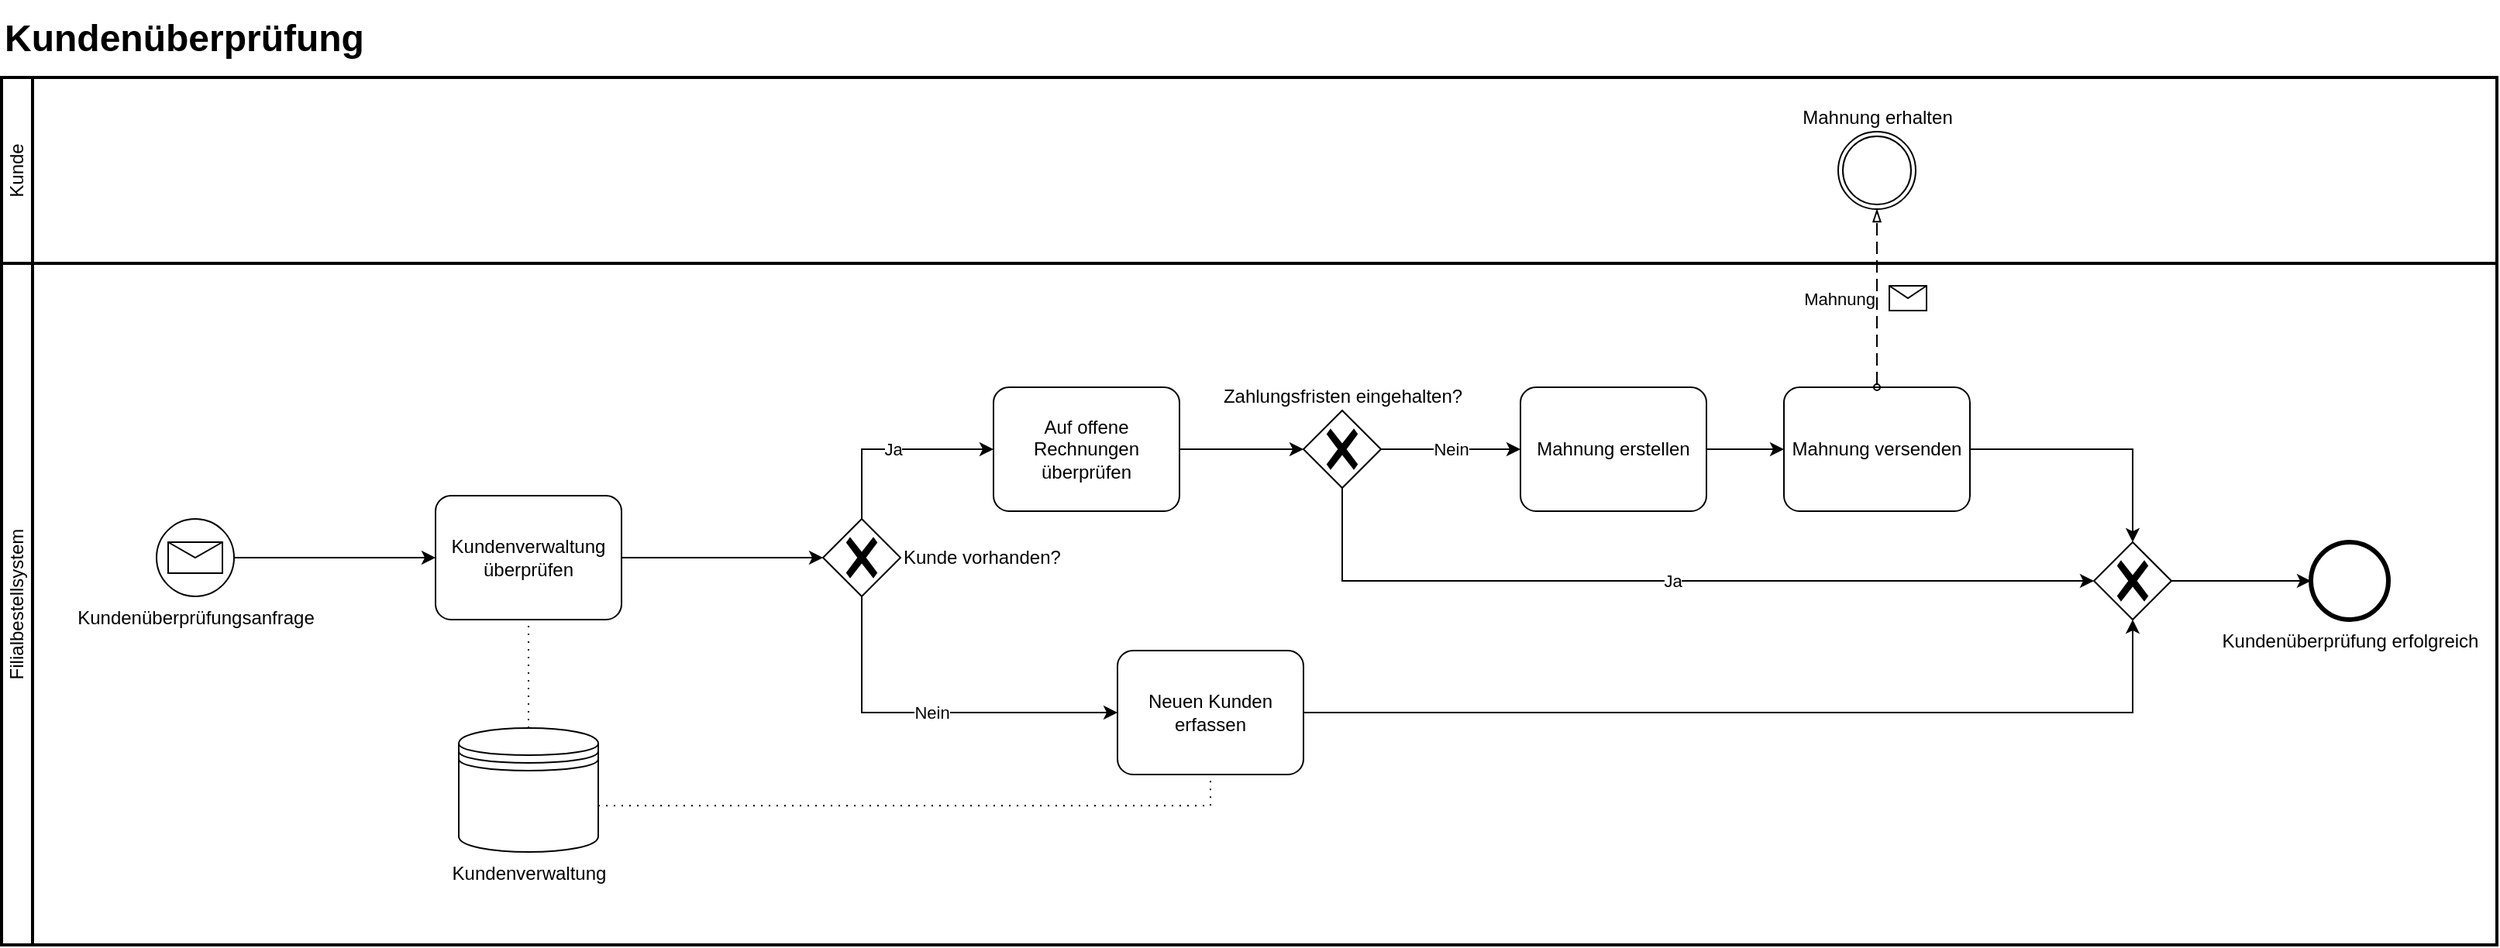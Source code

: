 <mxfile version="23.1.5" type="device">
  <diagram name="Page-1" id="pnlFRyn60osfM0PF8VOx">
    <mxGraphModel dx="840" dy="-672" grid="1" gridSize="10" guides="1" tooltips="1" connect="1" arrows="1" fold="1" page="1" pageScale="1" pageWidth="827" pageHeight="1169" math="0" shadow="0">
      <root>
        <mxCell id="0" />
        <mxCell id="1" parent="0" />
        <mxCell id="eZnP4Uk4l6eKZ4eKyyhh-1" value="Filialbestellsystem" style="swimlane;html=1;startSize=20;fontStyle=0;collapsible=0;horizontal=0;swimlaneLine=1;swimlaneFillColor=#ffffff;strokeWidth=2;whiteSpace=wrap;" parent="1" vertex="1">
          <mxGeometry x="60" y="1370" width="1610" height="440" as="geometry" />
        </mxCell>
        <mxCell id="eZnP4Uk4l6eKZ4eKyyhh-2" value="Kunde vorhanden?" style="points=[[0.25,0.25,0],[0.5,0,0],[0.75,0.25,0],[1,0.5,0],[0.75,0.75,0],[0.5,1,0],[0.25,0.75,0],[0,0.5,0]];shape=mxgraph.bpmn.gateway2;html=1;verticalLabelPosition=middle;labelBackgroundColor=#ffffff;verticalAlign=middle;align=left;perimeter=rhombusPerimeter;outlineConnect=0;outline=none;symbol=none;gwType=exclusive;labelPosition=right;" parent="eZnP4Uk4l6eKZ4eKyyhh-1" vertex="1">
          <mxGeometry x="530" y="165" width="50" height="50" as="geometry" />
        </mxCell>
        <mxCell id="eZnP4Uk4l6eKZ4eKyyhh-3" value="Neuen Kunden erfassen" style="points=[[0.25,0,0],[0.5,0,0],[0.75,0,0],[1,0.25,0],[1,0.5,0],[1,0.75,0],[0.75,1,0],[0.5,1,0],[0.25,1,0],[0,0.75,0],[0,0.5,0],[0,0.25,0]];shape=mxgraph.bpmn.task;whiteSpace=wrap;rectStyle=rounded;size=10;html=1;container=1;expand=0;collapsible=0;taskMarker=abstract;" parent="eZnP4Uk4l6eKZ4eKyyhh-1" vertex="1">
          <mxGeometry x="720" y="250" width="120" height="80" as="geometry" />
        </mxCell>
        <mxCell id="eZnP4Uk4l6eKZ4eKyyhh-4" value="Nein" style="edgeStyle=orthogonalEdgeStyle;rounded=0;orthogonalLoop=1;jettySize=auto;html=1;exitX=0.5;exitY=1;exitDx=0;exitDy=0;exitPerimeter=0;entryX=0;entryY=0.5;entryDx=0;entryDy=0;entryPerimeter=0;" parent="eZnP4Uk4l6eKZ4eKyyhh-1" source="eZnP4Uk4l6eKZ4eKyyhh-2" target="eZnP4Uk4l6eKZ4eKyyhh-3" edge="1">
          <mxGeometry relative="1" as="geometry" />
        </mxCell>
        <mxCell id="eZnP4Uk4l6eKZ4eKyyhh-5" value="Kundenüberprüfung erfolgreich" style="points=[[0.145,0.145,0],[0.5,0,0],[0.855,0.145,0],[1,0.5,0],[0.855,0.855,0],[0.5,1,0],[0.145,0.855,0],[0,0.5,0]];shape=mxgraph.bpmn.event;html=1;verticalLabelPosition=bottom;labelBackgroundColor=#ffffff;verticalAlign=top;align=center;perimeter=ellipsePerimeter;outlineConnect=0;aspect=fixed;outline=end;symbol=terminate2;labelPosition=center;" parent="eZnP4Uk4l6eKZ4eKyyhh-1" vertex="1">
          <mxGeometry x="1490" y="180" width="50" height="50" as="geometry" />
        </mxCell>
        <mxCell id="eZnP4Uk4l6eKZ4eKyyhh-6" value="Kundenverwaltung überprüfen" style="points=[[0.25,0,0],[0.5,0,0],[0.75,0,0],[1,0.25,0],[1,0.5,0],[1,0.75,0],[0.75,1,0],[0.5,1,0],[0.25,1,0],[0,0.75,0],[0,0.5,0],[0,0.25,0]];shape=mxgraph.bpmn.task;whiteSpace=wrap;rectStyle=rounded;size=10;html=1;container=1;expand=0;collapsible=0;taskMarker=abstract;" parent="eZnP4Uk4l6eKZ4eKyyhh-1" vertex="1">
          <mxGeometry x="280" y="150" width="120" height="80" as="geometry" />
        </mxCell>
        <mxCell id="eZnP4Uk4l6eKZ4eKyyhh-7" style="edgeStyle=orthogonalEdgeStyle;rounded=0;orthogonalLoop=1;jettySize=auto;html=1;exitX=1;exitY=0.5;exitDx=0;exitDy=0;exitPerimeter=0;entryX=0;entryY=0.5;entryDx=0;entryDy=0;entryPerimeter=0;" parent="eZnP4Uk4l6eKZ4eKyyhh-1" source="eZnP4Uk4l6eKZ4eKyyhh-6" target="eZnP4Uk4l6eKZ4eKyyhh-2" edge="1">
          <mxGeometry relative="1" as="geometry" />
        </mxCell>
        <mxCell id="eZnP4Uk4l6eKZ4eKyyhh-8" value="Kundenüberprüfungsanfrage" style="points=[[0.145,0.145,0],[0.5,0,0],[0.855,0.145,0],[1,0.5,0],[0.855,0.855,0],[0.5,1,0],[0.145,0.855,0],[0,0.5,0]];shape=mxgraph.bpmn.event;html=1;verticalLabelPosition=bottom;labelBackgroundColor=#ffffff;verticalAlign=top;align=center;perimeter=ellipsePerimeter;outlineConnect=0;aspect=fixed;outline=standard;symbol=message;" parent="eZnP4Uk4l6eKZ4eKyyhh-1" vertex="1">
          <mxGeometry x="100" y="165" width="50" height="50" as="geometry" />
        </mxCell>
        <mxCell id="eZnP4Uk4l6eKZ4eKyyhh-9" style="edgeStyle=orthogonalEdgeStyle;rounded=0;orthogonalLoop=1;jettySize=auto;html=1;exitX=1;exitY=0.5;exitDx=0;exitDy=0;exitPerimeter=0;entryX=0;entryY=0.5;entryDx=0;entryDy=0;entryPerimeter=0;" parent="eZnP4Uk4l6eKZ4eKyyhh-1" source="eZnP4Uk4l6eKZ4eKyyhh-8" target="eZnP4Uk4l6eKZ4eKyyhh-6" edge="1">
          <mxGeometry relative="1" as="geometry" />
        </mxCell>
        <mxCell id="eZnP4Uk4l6eKZ4eKyyhh-10" value="Kundenverwaltung" style="shape=datastore;html=1;labelPosition=center;verticalLabelPosition=bottom;align=center;verticalAlign=top;" parent="eZnP4Uk4l6eKZ4eKyyhh-1" vertex="1">
          <mxGeometry x="295" y="300" width="90" height="80" as="geometry" />
        </mxCell>
        <mxCell id="eZnP4Uk4l6eKZ4eKyyhh-11" value="" style="edgeStyle=elbowEdgeStyle;fontSize=12;html=1;endFill=0;startFill=0;endSize=6;startSize=6;dashed=1;dashPattern=1 4;endArrow=none;startArrow=none;rounded=0;exitX=0.5;exitY=0;exitDx=0;exitDy=0;entryX=0.5;entryY=1;entryDx=0;entryDy=0;entryPerimeter=0;" parent="eZnP4Uk4l6eKZ4eKyyhh-1" source="eZnP4Uk4l6eKZ4eKyyhh-10" target="eZnP4Uk4l6eKZ4eKyyhh-6" edge="1">
          <mxGeometry width="160" relative="1" as="geometry">
            <mxPoint x="330" y="-40" as="sourcePoint" />
            <mxPoint x="490" y="-40" as="targetPoint" />
          </mxGeometry>
        </mxCell>
        <mxCell id="eZnP4Uk4l6eKZ4eKyyhh-12" value="" style="edgeStyle=elbowEdgeStyle;fontSize=12;html=1;endFill=0;startFill=0;endSize=6;startSize=6;dashed=1;dashPattern=1 4;endArrow=none;startArrow=none;rounded=0;exitX=1;exitY=0.627;exitDx=0;exitDy=0;exitPerimeter=0;entryX=0.5;entryY=1;entryDx=0;entryDy=0;entryPerimeter=0;" parent="eZnP4Uk4l6eKZ4eKyyhh-1" source="eZnP4Uk4l6eKZ4eKyyhh-10" target="eZnP4Uk4l6eKZ4eKyyhh-3" edge="1">
          <mxGeometry width="160" relative="1" as="geometry">
            <mxPoint x="610" y="90" as="sourcePoint" />
            <mxPoint x="770" y="90" as="targetPoint" />
            <Array as="points">
              <mxPoint x="780" y="350" />
            </Array>
          </mxGeometry>
        </mxCell>
        <mxCell id="eZnP4Uk4l6eKZ4eKyyhh-13" value="Auf offene Rechnungen überprüfen" style="points=[[0.25,0,0],[0.5,0,0],[0.75,0,0],[1,0.25,0],[1,0.5,0],[1,0.75,0],[0.75,1,0],[0.5,1,0],[0.25,1,0],[0,0.75,0],[0,0.5,0],[0,0.25,0]];shape=mxgraph.bpmn.task;whiteSpace=wrap;rectStyle=rounded;size=10;html=1;container=1;expand=0;collapsible=0;taskMarker=abstract;" parent="eZnP4Uk4l6eKZ4eKyyhh-1" vertex="1">
          <mxGeometry x="640" y="80" width="120" height="80" as="geometry" />
        </mxCell>
        <mxCell id="eZnP4Uk4l6eKZ4eKyyhh-14" value="Zahlungsfristen eingehalten?" style="points=[[0.25,0.25,0],[0.5,0,0],[0.75,0.25,0],[1,0.5,0],[0.75,0.75,0],[0.5,1,0],[0.25,0.75,0],[0,0.5,0]];shape=mxgraph.bpmn.gateway2;html=1;verticalLabelPosition=top;labelBackgroundColor=#ffffff;verticalAlign=bottom;align=center;perimeter=rhombusPerimeter;outlineConnect=0;outline=none;symbol=none;gwType=exclusive;labelPosition=center;" parent="eZnP4Uk4l6eKZ4eKyyhh-1" vertex="1">
          <mxGeometry x="840" y="95" width="50" height="50" as="geometry" />
        </mxCell>
        <mxCell id="eZnP4Uk4l6eKZ4eKyyhh-15" value="Mahnung erstellen" style="points=[[0.25,0,0],[0.5,0,0],[0.75,0,0],[1,0.25,0],[1,0.5,0],[1,0.75,0],[0.75,1,0],[0.5,1,0],[0.25,1,0],[0,0.75,0],[0,0.5,0],[0,0.25,0]];shape=mxgraph.bpmn.task;whiteSpace=wrap;rectStyle=rounded;size=10;html=1;container=1;expand=0;collapsible=0;taskMarker=abstract;" parent="eZnP4Uk4l6eKZ4eKyyhh-1" vertex="1">
          <mxGeometry x="980" y="80" width="120" height="80" as="geometry" />
        </mxCell>
        <mxCell id="eZnP4Uk4l6eKZ4eKyyhh-16" value="Mahnung versenden" style="points=[[0.25,0,0],[0.5,0,0],[0.75,0,0],[1,0.25,0],[1,0.5,0],[1,0.75,0],[0.75,1,0],[0.5,1,0],[0.25,1,0],[0,0.75,0],[0,0.5,0],[0,0.25,0]];shape=mxgraph.bpmn.task;whiteSpace=wrap;rectStyle=rounded;size=10;html=1;container=1;expand=0;collapsible=0;taskMarker=abstract;" parent="eZnP4Uk4l6eKZ4eKyyhh-1" vertex="1">
          <mxGeometry x="1150" y="80" width="120" height="80" as="geometry" />
        </mxCell>
        <mxCell id="eZnP4Uk4l6eKZ4eKyyhh-17" value="Ja" style="edgeStyle=orthogonalEdgeStyle;rounded=0;orthogonalLoop=1;jettySize=auto;html=1;exitX=0.5;exitY=0;exitDx=0;exitDy=0;exitPerimeter=0;entryX=0;entryY=0.5;entryDx=0;entryDy=0;entryPerimeter=0;" parent="eZnP4Uk4l6eKZ4eKyyhh-1" source="eZnP4Uk4l6eKZ4eKyyhh-2" target="eZnP4Uk4l6eKZ4eKyyhh-13" edge="1">
          <mxGeometry relative="1" as="geometry" />
        </mxCell>
        <mxCell id="eZnP4Uk4l6eKZ4eKyyhh-18" style="edgeStyle=orthogonalEdgeStyle;rounded=0;orthogonalLoop=1;jettySize=auto;html=1;exitX=1;exitY=0.5;exitDx=0;exitDy=0;exitPerimeter=0;entryX=0;entryY=0.5;entryDx=0;entryDy=0;entryPerimeter=0;" parent="eZnP4Uk4l6eKZ4eKyyhh-1" source="eZnP4Uk4l6eKZ4eKyyhh-13" target="eZnP4Uk4l6eKZ4eKyyhh-14" edge="1">
          <mxGeometry relative="1" as="geometry" />
        </mxCell>
        <mxCell id="eZnP4Uk4l6eKZ4eKyyhh-19" value="Nein" style="edgeStyle=orthogonalEdgeStyle;rounded=0;orthogonalLoop=1;jettySize=auto;html=1;exitX=1;exitY=0.5;exitDx=0;exitDy=0;exitPerimeter=0;entryX=0;entryY=0.5;entryDx=0;entryDy=0;entryPerimeter=0;" parent="eZnP4Uk4l6eKZ4eKyyhh-1" source="eZnP4Uk4l6eKZ4eKyyhh-14" target="eZnP4Uk4l6eKZ4eKyyhh-15" edge="1">
          <mxGeometry relative="1" as="geometry" />
        </mxCell>
        <mxCell id="eZnP4Uk4l6eKZ4eKyyhh-20" style="edgeStyle=orthogonalEdgeStyle;rounded=0;orthogonalLoop=1;jettySize=auto;html=1;exitX=1;exitY=0.5;exitDx=0;exitDy=0;exitPerimeter=0;entryX=0;entryY=0.5;entryDx=0;entryDy=0;entryPerimeter=0;" parent="eZnP4Uk4l6eKZ4eKyyhh-1" source="eZnP4Uk4l6eKZ4eKyyhh-15" target="eZnP4Uk4l6eKZ4eKyyhh-16" edge="1">
          <mxGeometry relative="1" as="geometry" />
        </mxCell>
        <mxCell id="eZnP4Uk4l6eKZ4eKyyhh-21" value="" style="points=[[0.25,0.25,0],[0.5,0,0],[0.75,0.25,0],[1,0.5,0],[0.75,0.75,0],[0.5,1,0],[0.25,0.75,0],[0,0.5,0]];shape=mxgraph.bpmn.gateway2;html=1;verticalLabelPosition=bottom;labelBackgroundColor=#ffffff;verticalAlign=top;align=center;perimeter=rhombusPerimeter;outlineConnect=0;outline=none;symbol=none;gwType=exclusive;" parent="eZnP4Uk4l6eKZ4eKyyhh-1" vertex="1">
          <mxGeometry x="1350" y="180" width="50" height="50" as="geometry" />
        </mxCell>
        <mxCell id="eZnP4Uk4l6eKZ4eKyyhh-22" style="edgeStyle=orthogonalEdgeStyle;rounded=0;orthogonalLoop=1;jettySize=auto;html=1;exitX=1;exitY=0.5;exitDx=0;exitDy=0;exitPerimeter=0;entryX=0.5;entryY=1;entryDx=0;entryDy=0;entryPerimeter=0;" parent="eZnP4Uk4l6eKZ4eKyyhh-1" source="eZnP4Uk4l6eKZ4eKyyhh-3" target="eZnP4Uk4l6eKZ4eKyyhh-21" edge="1">
          <mxGeometry relative="1" as="geometry" />
        </mxCell>
        <mxCell id="eZnP4Uk4l6eKZ4eKyyhh-23" value="Ja" style="edgeStyle=orthogonalEdgeStyle;rounded=0;orthogonalLoop=1;jettySize=auto;html=1;exitX=0.5;exitY=1;exitDx=0;exitDy=0;exitPerimeter=0;entryX=0;entryY=0.5;entryDx=0;entryDy=0;entryPerimeter=0;" parent="eZnP4Uk4l6eKZ4eKyyhh-1" source="eZnP4Uk4l6eKZ4eKyyhh-14" target="eZnP4Uk4l6eKZ4eKyyhh-21" edge="1">
          <mxGeometry relative="1" as="geometry" />
        </mxCell>
        <mxCell id="eZnP4Uk4l6eKZ4eKyyhh-24" style="edgeStyle=orthogonalEdgeStyle;rounded=0;orthogonalLoop=1;jettySize=auto;html=1;exitX=1;exitY=0.5;exitDx=0;exitDy=0;exitPerimeter=0;entryX=0.5;entryY=0;entryDx=0;entryDy=0;entryPerimeter=0;" parent="eZnP4Uk4l6eKZ4eKyyhh-1" source="eZnP4Uk4l6eKZ4eKyyhh-16" target="eZnP4Uk4l6eKZ4eKyyhh-21" edge="1">
          <mxGeometry relative="1" as="geometry" />
        </mxCell>
        <mxCell id="eZnP4Uk4l6eKZ4eKyyhh-25" style="edgeStyle=orthogonalEdgeStyle;rounded=0;orthogonalLoop=1;jettySize=auto;html=1;exitX=1;exitY=0.5;exitDx=0;exitDy=0;exitPerimeter=0;entryX=0;entryY=0.5;entryDx=0;entryDy=0;entryPerimeter=0;" parent="eZnP4Uk4l6eKZ4eKyyhh-1" source="eZnP4Uk4l6eKZ4eKyyhh-21" target="eZnP4Uk4l6eKZ4eKyyhh-5" edge="1">
          <mxGeometry relative="1" as="geometry" />
        </mxCell>
        <mxCell id="eZnP4Uk4l6eKZ4eKyyhh-26" value="Kunde" style="swimlane;html=1;startSize=20;fontStyle=0;collapsible=0;horizontal=0;swimlaneLine=1;swimlaneFillColor=#ffffff;strokeWidth=2;whiteSpace=wrap;" parent="1" vertex="1">
          <mxGeometry x="60" y="1250" width="1610" height="120" as="geometry" />
        </mxCell>
        <mxCell id="eZnP4Uk4l6eKZ4eKyyhh-27" value="Mahnung erhalten" style="points=[[0.145,0.145,0],[0.5,0,0],[0.855,0.145,0],[1,0.5,0],[0.855,0.855,0],[0.5,1,0],[0.145,0.855,0],[0,0.5,0]];shape=mxgraph.bpmn.event;html=1;verticalLabelPosition=top;labelBackgroundColor=#ffffff;verticalAlign=bottom;align=center;perimeter=ellipsePerimeter;outlineConnect=0;aspect=fixed;outline=throwing;symbol=general;labelPosition=center;" parent="eZnP4Uk4l6eKZ4eKyyhh-26" vertex="1">
          <mxGeometry x="1185" y="35" width="50" height="50" as="geometry" />
        </mxCell>
        <mxCell id="eZnP4Uk4l6eKZ4eKyyhh-28" value="Mahnung" style="endArrow=blockThin;html=1;labelPosition=left;verticalLabelPosition=middle;align=right;verticalAlign=middle;dashed=1;dashPattern=8 4;endFill=0;startArrow=oval;startFill=0;endSize=6;startSize=4;rounded=0;entryX=0.5;entryY=1;entryDx=0;entryDy=0;entryPerimeter=0;exitX=0.5;exitY=0;exitDx=0;exitDy=0;exitPerimeter=0;" parent="1" source="eZnP4Uk4l6eKZ4eKyyhh-16" target="eZnP4Uk4l6eKZ4eKyyhh-27" edge="1">
          <mxGeometry relative="1" as="geometry">
            <mxPoint x="1060" y="1530" as="sourcePoint" />
            <mxPoint x="1220" y="1530" as="targetPoint" />
          </mxGeometry>
        </mxCell>
        <mxCell id="eZnP4Uk4l6eKZ4eKyyhh-29" value="" style="shape=message;html=1;outlineConnect=0;labelPosition=left;verticalLabelPosition=middle;align=right;verticalAlign=middle;spacingRight=5;labelBackgroundColor=#ffffff;" parent="eZnP4Uk4l6eKZ4eKyyhh-28" vertex="1">
          <mxGeometry width="24" height="16" relative="1" as="geometry">
            <mxPoint x="8" y="-8" as="offset" />
          </mxGeometry>
        </mxCell>
        <mxCell id="eZnP4Uk4l6eKZ4eKyyhh-31" value="Kundenüberprüfung" style="text;html=1;align=left;verticalAlign=middle;whiteSpace=wrap;rounded=0;fontSize=24;fontStyle=1" parent="1" vertex="1">
          <mxGeometry x="60" y="1200" width="310" height="50" as="geometry" />
        </mxCell>
      </root>
    </mxGraphModel>
  </diagram>
</mxfile>

